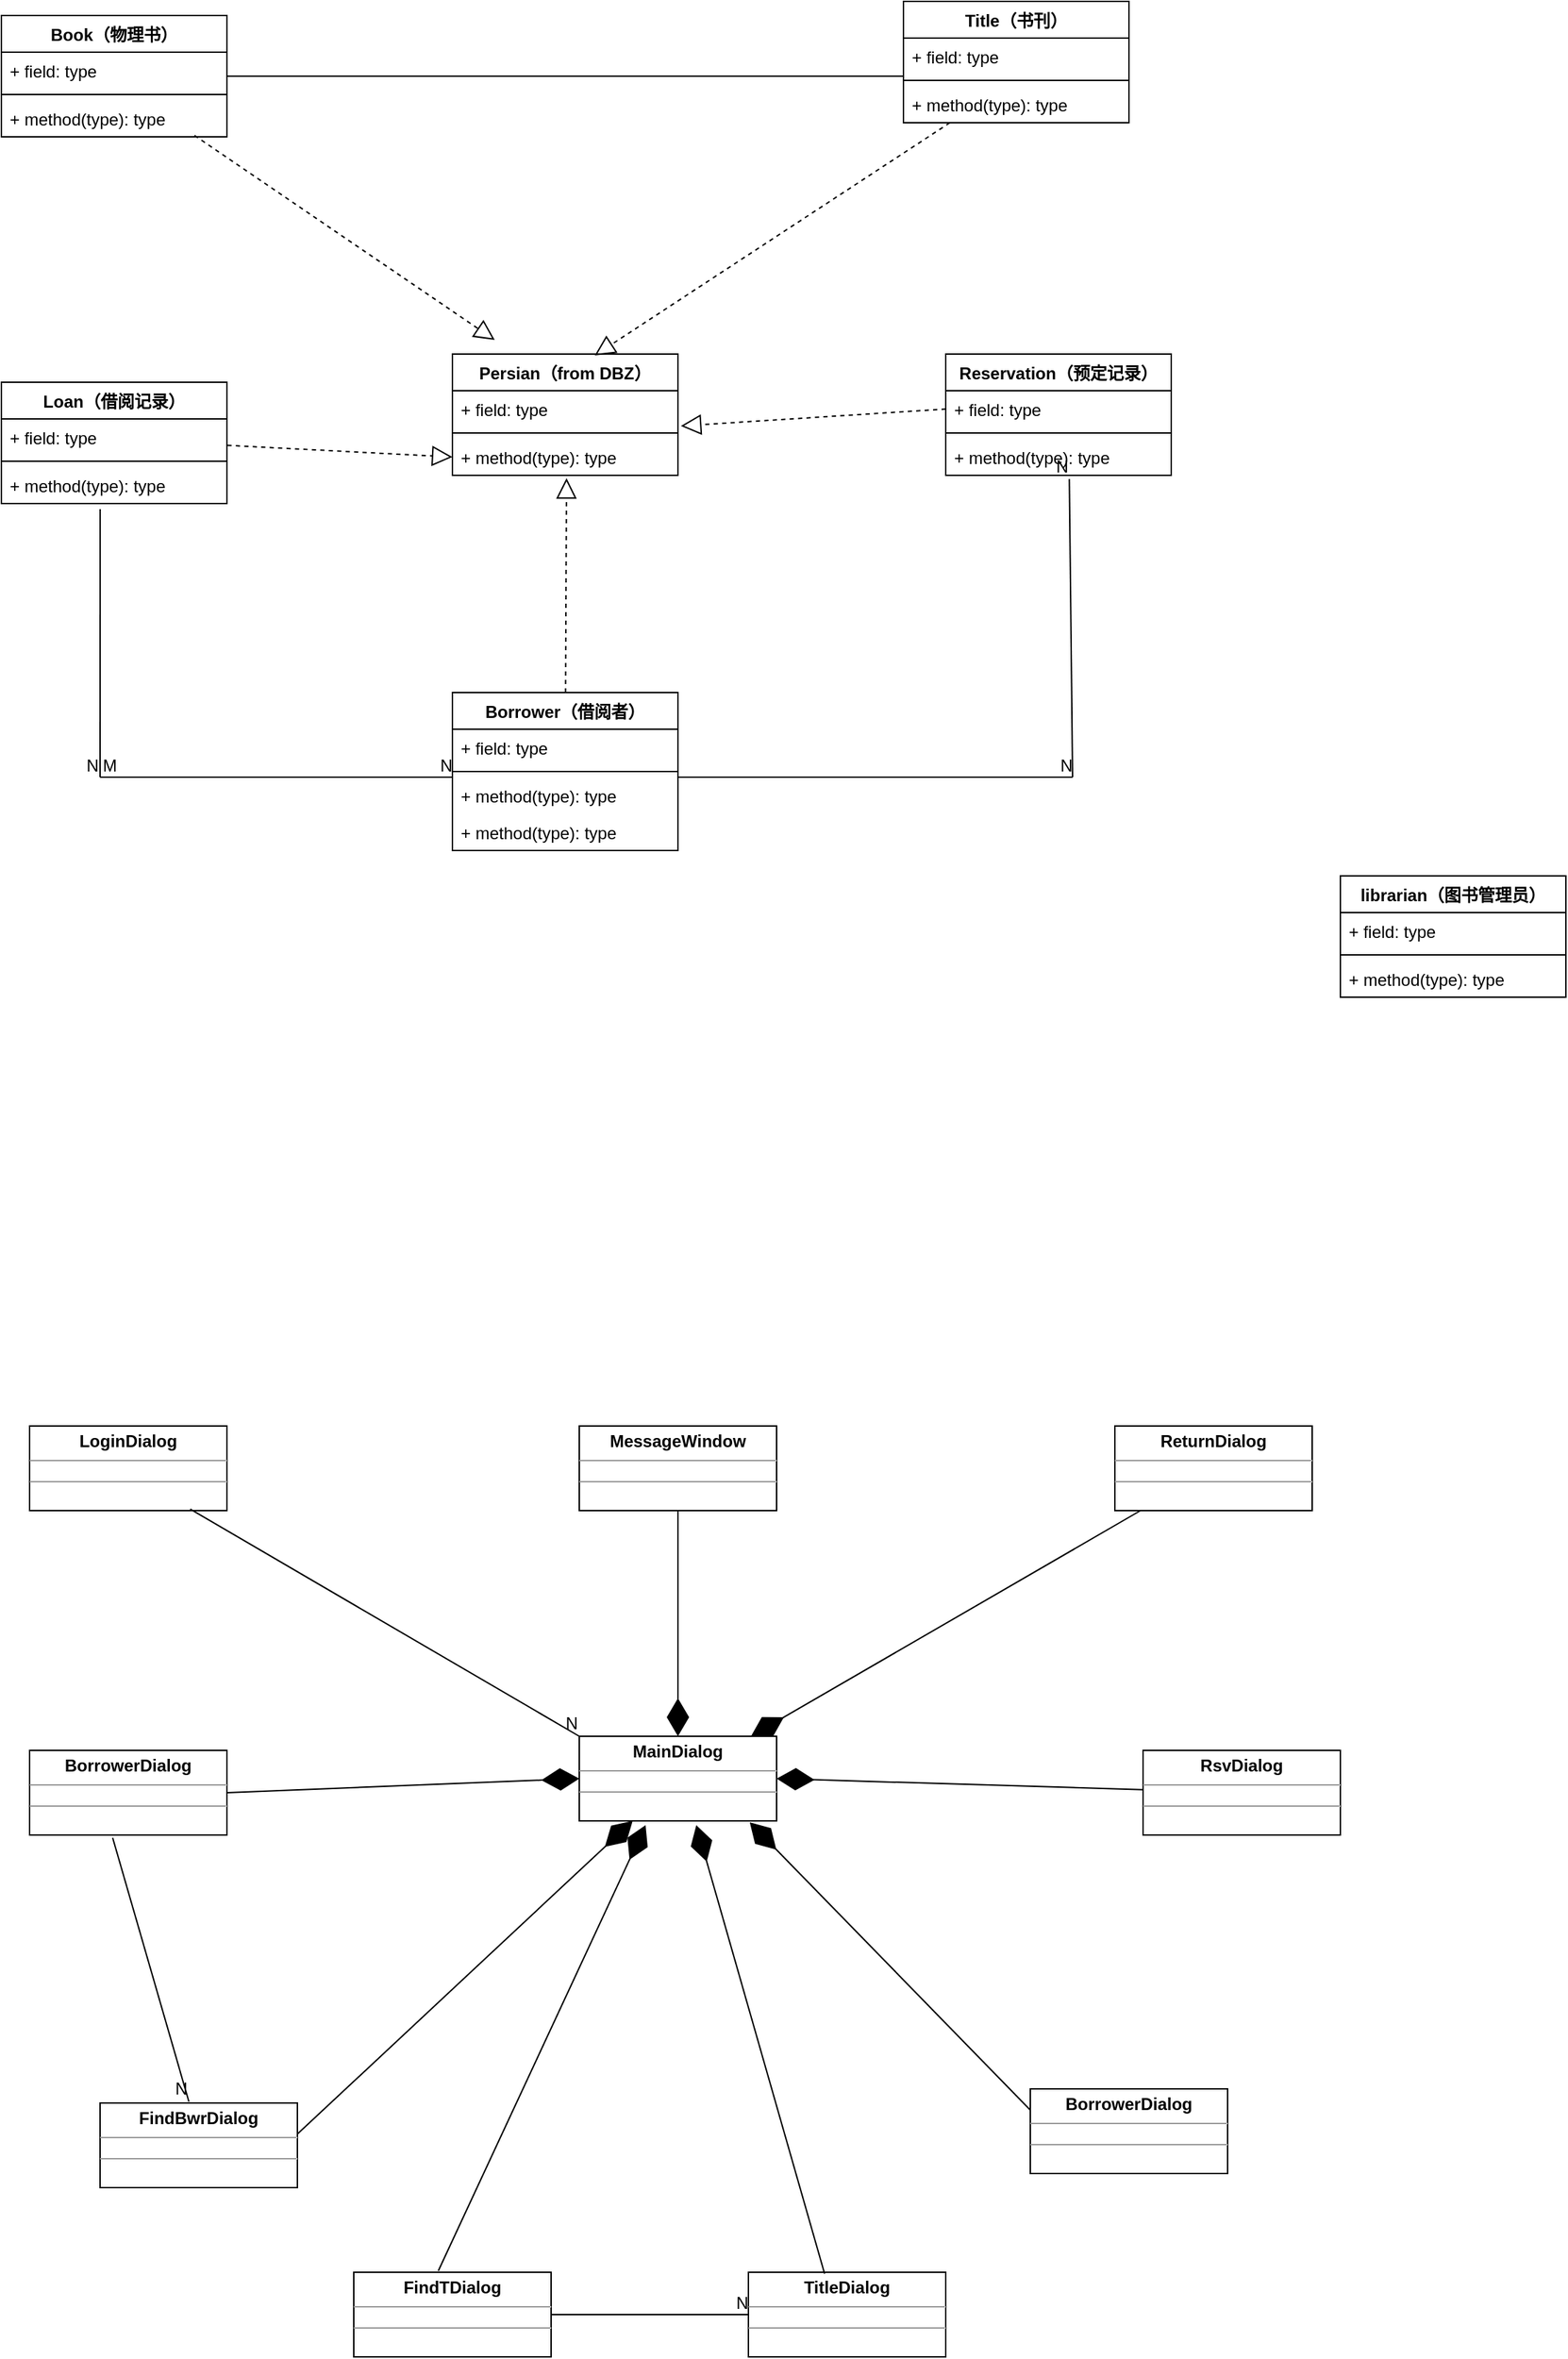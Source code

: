 <mxfile version="20.5.3" type="github">
  <diagram id="cHZBKy_fLDtVCj5SLkqQ" name="第 1 页">
    <mxGraphModel dx="1897" dy="953" grid="1" gridSize="10" guides="1" tooltips="1" connect="1" arrows="1" fold="1" page="0" pageScale="1" pageWidth="827" pageHeight="1169" math="0" shadow="0">
      <root>
        <mxCell id="0" />
        <mxCell id="1" parent="0" />
        <mxCell id="w4OH9tgenmO48qjcY2iN-1" value="Borrower（借阅者）" style="swimlane;fontStyle=1;align=center;verticalAlign=top;childLayout=stackLayout;horizontal=1;startSize=26;horizontalStack=0;resizeParent=1;resizeParentMax=0;resizeLast=0;collapsible=1;marginBottom=0;" vertex="1" parent="1">
          <mxGeometry x="160" y="630" width="160" height="112" as="geometry" />
        </mxCell>
        <mxCell id="w4OH9tgenmO48qjcY2iN-2" value="+ field: type" style="text;strokeColor=none;fillColor=none;align=left;verticalAlign=top;spacingLeft=4;spacingRight=4;overflow=hidden;rotatable=0;points=[[0,0.5],[1,0.5]];portConstraint=eastwest;" vertex="1" parent="w4OH9tgenmO48qjcY2iN-1">
          <mxGeometry y="26" width="160" height="26" as="geometry" />
        </mxCell>
        <mxCell id="w4OH9tgenmO48qjcY2iN-3" value="" style="line;strokeWidth=1;fillColor=none;align=left;verticalAlign=middle;spacingTop=-1;spacingLeft=3;spacingRight=3;rotatable=0;labelPosition=right;points=[];portConstraint=eastwest;strokeColor=inherit;" vertex="1" parent="w4OH9tgenmO48qjcY2iN-1">
          <mxGeometry y="52" width="160" height="8" as="geometry" />
        </mxCell>
        <mxCell id="w4OH9tgenmO48qjcY2iN-45" value="+ method(type): type" style="text;strokeColor=none;fillColor=none;align=left;verticalAlign=top;spacingLeft=4;spacingRight=4;overflow=hidden;rotatable=0;points=[[0,0.5],[1,0.5]];portConstraint=eastwest;" vertex="1" parent="w4OH9tgenmO48qjcY2iN-1">
          <mxGeometry y="60" width="160" height="26" as="geometry" />
        </mxCell>
        <mxCell id="w4OH9tgenmO48qjcY2iN-4" value="+ method(type): type" style="text;strokeColor=none;fillColor=none;align=left;verticalAlign=top;spacingLeft=4;spacingRight=4;overflow=hidden;rotatable=0;points=[[0,0.5],[1,0.5]];portConstraint=eastwest;" vertex="1" parent="w4OH9tgenmO48qjcY2iN-1">
          <mxGeometry y="86" width="160" height="26" as="geometry" />
        </mxCell>
        <mxCell id="w4OH9tgenmO48qjcY2iN-6" value="Title（书刊）" style="swimlane;fontStyle=1;align=center;verticalAlign=top;childLayout=stackLayout;horizontal=1;startSize=26;horizontalStack=0;resizeParent=1;resizeParentMax=0;resizeLast=0;collapsible=1;marginBottom=0;" vertex="1" parent="1">
          <mxGeometry x="480" y="140" width="160" height="86" as="geometry" />
        </mxCell>
        <mxCell id="w4OH9tgenmO48qjcY2iN-7" value="+ field: type" style="text;strokeColor=none;fillColor=none;align=left;verticalAlign=top;spacingLeft=4;spacingRight=4;overflow=hidden;rotatable=0;points=[[0,0.5],[1,0.5]];portConstraint=eastwest;" vertex="1" parent="w4OH9tgenmO48qjcY2iN-6">
          <mxGeometry y="26" width="160" height="26" as="geometry" />
        </mxCell>
        <mxCell id="w4OH9tgenmO48qjcY2iN-8" value="" style="line;strokeWidth=1;fillColor=none;align=left;verticalAlign=middle;spacingTop=-1;spacingLeft=3;spacingRight=3;rotatable=0;labelPosition=right;points=[];portConstraint=eastwest;strokeColor=inherit;" vertex="1" parent="w4OH9tgenmO48qjcY2iN-6">
          <mxGeometry y="52" width="160" height="8" as="geometry" />
        </mxCell>
        <mxCell id="w4OH9tgenmO48qjcY2iN-9" value="+ method(type): type" style="text;strokeColor=none;fillColor=none;align=left;verticalAlign=top;spacingLeft=4;spacingRight=4;overflow=hidden;rotatable=0;points=[[0,0.5],[1,0.5]];portConstraint=eastwest;" vertex="1" parent="w4OH9tgenmO48qjcY2iN-6">
          <mxGeometry y="60" width="160" height="26" as="geometry" />
        </mxCell>
        <mxCell id="w4OH9tgenmO48qjcY2iN-10" value="Book（物理书）" style="swimlane;fontStyle=1;align=center;verticalAlign=top;childLayout=stackLayout;horizontal=1;startSize=26;horizontalStack=0;resizeParent=1;resizeParentMax=0;resizeLast=0;collapsible=1;marginBottom=0;" vertex="1" parent="1">
          <mxGeometry x="-160" y="150" width="160" height="86" as="geometry">
            <mxRectangle x="-250" y="390" width="130" height="30" as="alternateBounds" />
          </mxGeometry>
        </mxCell>
        <mxCell id="w4OH9tgenmO48qjcY2iN-11" value="+ field: type" style="text;strokeColor=none;fillColor=none;align=left;verticalAlign=top;spacingLeft=4;spacingRight=4;overflow=hidden;rotatable=0;points=[[0,0.5],[1,0.5]];portConstraint=eastwest;" vertex="1" parent="w4OH9tgenmO48qjcY2iN-10">
          <mxGeometry y="26" width="160" height="26" as="geometry" />
        </mxCell>
        <mxCell id="w4OH9tgenmO48qjcY2iN-12" value="" style="line;strokeWidth=1;fillColor=none;align=left;verticalAlign=middle;spacingTop=-1;spacingLeft=3;spacingRight=3;rotatable=0;labelPosition=right;points=[];portConstraint=eastwest;strokeColor=inherit;" vertex="1" parent="w4OH9tgenmO48qjcY2iN-10">
          <mxGeometry y="52" width="160" height="8" as="geometry" />
        </mxCell>
        <mxCell id="w4OH9tgenmO48qjcY2iN-13" value="+ method(type): type" style="text;strokeColor=none;fillColor=none;align=left;verticalAlign=top;spacingLeft=4;spacingRight=4;overflow=hidden;rotatable=0;points=[[0,0.5],[1,0.5]];portConstraint=eastwest;" vertex="1" parent="w4OH9tgenmO48qjcY2iN-10">
          <mxGeometry y="60" width="160" height="26" as="geometry" />
        </mxCell>
        <mxCell id="w4OH9tgenmO48qjcY2iN-14" value="Loan（借阅记录）" style="swimlane;fontStyle=1;align=center;verticalAlign=top;childLayout=stackLayout;horizontal=1;startSize=26;horizontalStack=0;resizeParent=1;resizeParentMax=0;resizeLast=0;collapsible=1;marginBottom=0;" vertex="1" parent="1">
          <mxGeometry x="-160" y="410" width="160" height="86" as="geometry" />
        </mxCell>
        <mxCell id="w4OH9tgenmO48qjcY2iN-15" value="+ field: type" style="text;strokeColor=none;fillColor=none;align=left;verticalAlign=top;spacingLeft=4;spacingRight=4;overflow=hidden;rotatable=0;points=[[0,0.5],[1,0.5]];portConstraint=eastwest;" vertex="1" parent="w4OH9tgenmO48qjcY2iN-14">
          <mxGeometry y="26" width="160" height="26" as="geometry" />
        </mxCell>
        <mxCell id="w4OH9tgenmO48qjcY2iN-16" value="" style="line;strokeWidth=1;fillColor=none;align=left;verticalAlign=middle;spacingTop=-1;spacingLeft=3;spacingRight=3;rotatable=0;labelPosition=right;points=[];portConstraint=eastwest;strokeColor=inherit;" vertex="1" parent="w4OH9tgenmO48qjcY2iN-14">
          <mxGeometry y="52" width="160" height="8" as="geometry" />
        </mxCell>
        <mxCell id="w4OH9tgenmO48qjcY2iN-17" value="+ method(type): type" style="text;strokeColor=none;fillColor=none;align=left;verticalAlign=top;spacingLeft=4;spacingRight=4;overflow=hidden;rotatable=0;points=[[0,0.5],[1,0.5]];portConstraint=eastwest;" vertex="1" parent="w4OH9tgenmO48qjcY2iN-14">
          <mxGeometry y="60" width="160" height="26" as="geometry" />
        </mxCell>
        <mxCell id="w4OH9tgenmO48qjcY2iN-18" value="Reservation（预定记录）" style="swimlane;fontStyle=1;align=center;verticalAlign=top;childLayout=stackLayout;horizontal=1;startSize=26;horizontalStack=0;resizeParent=1;resizeParentMax=0;resizeLast=0;collapsible=1;marginBottom=0;" vertex="1" parent="1">
          <mxGeometry x="510" y="390" width="160" height="86" as="geometry" />
        </mxCell>
        <mxCell id="w4OH9tgenmO48qjcY2iN-19" value="+ field: type" style="text;strokeColor=none;fillColor=none;align=left;verticalAlign=top;spacingLeft=4;spacingRight=4;overflow=hidden;rotatable=0;points=[[0,0.5],[1,0.5]];portConstraint=eastwest;" vertex="1" parent="w4OH9tgenmO48qjcY2iN-18">
          <mxGeometry y="26" width="160" height="26" as="geometry" />
        </mxCell>
        <mxCell id="w4OH9tgenmO48qjcY2iN-20" value="" style="line;strokeWidth=1;fillColor=none;align=left;verticalAlign=middle;spacingTop=-1;spacingLeft=3;spacingRight=3;rotatable=0;labelPosition=right;points=[];portConstraint=eastwest;strokeColor=inherit;" vertex="1" parent="w4OH9tgenmO48qjcY2iN-18">
          <mxGeometry y="52" width="160" height="8" as="geometry" />
        </mxCell>
        <mxCell id="w4OH9tgenmO48qjcY2iN-21" value="+ method(type): type" style="text;strokeColor=none;fillColor=none;align=left;verticalAlign=top;spacingLeft=4;spacingRight=4;overflow=hidden;rotatable=0;points=[[0,0.5],[1,0.5]];portConstraint=eastwest;" vertex="1" parent="w4OH9tgenmO48qjcY2iN-18">
          <mxGeometry y="60" width="160" height="26" as="geometry" />
        </mxCell>
        <mxCell id="w4OH9tgenmO48qjcY2iN-22" value="librarian（图书管理员）" style="swimlane;fontStyle=1;align=center;verticalAlign=top;childLayout=stackLayout;horizontal=1;startSize=26;horizontalStack=0;resizeParent=1;resizeParentMax=0;resizeLast=0;collapsible=1;marginBottom=0;" vertex="1" parent="1">
          <mxGeometry x="790" y="760" width="160" height="86" as="geometry" />
        </mxCell>
        <mxCell id="w4OH9tgenmO48qjcY2iN-23" value="+ field: type" style="text;strokeColor=none;fillColor=none;align=left;verticalAlign=top;spacingLeft=4;spacingRight=4;overflow=hidden;rotatable=0;points=[[0,0.5],[1,0.5]];portConstraint=eastwest;" vertex="1" parent="w4OH9tgenmO48qjcY2iN-22">
          <mxGeometry y="26" width="160" height="26" as="geometry" />
        </mxCell>
        <mxCell id="w4OH9tgenmO48qjcY2iN-24" value="" style="line;strokeWidth=1;fillColor=none;align=left;verticalAlign=middle;spacingTop=-1;spacingLeft=3;spacingRight=3;rotatable=0;labelPosition=right;points=[];portConstraint=eastwest;strokeColor=inherit;" vertex="1" parent="w4OH9tgenmO48qjcY2iN-22">
          <mxGeometry y="52" width="160" height="8" as="geometry" />
        </mxCell>
        <mxCell id="w4OH9tgenmO48qjcY2iN-25" value="+ method(type): type" style="text;strokeColor=none;fillColor=none;align=left;verticalAlign=top;spacingLeft=4;spacingRight=4;overflow=hidden;rotatable=0;points=[[0,0.5],[1,0.5]];portConstraint=eastwest;" vertex="1" parent="w4OH9tgenmO48qjcY2iN-22">
          <mxGeometry y="60" width="160" height="26" as="geometry" />
        </mxCell>
        <mxCell id="w4OH9tgenmO48qjcY2iN-28" value="Persian（from DBZ）" style="swimlane;fontStyle=1;align=center;verticalAlign=top;childLayout=stackLayout;horizontal=1;startSize=26;horizontalStack=0;resizeParent=1;resizeParentMax=0;resizeLast=0;collapsible=1;marginBottom=0;" vertex="1" parent="1">
          <mxGeometry x="160" y="390" width="160" height="86" as="geometry" />
        </mxCell>
        <mxCell id="w4OH9tgenmO48qjcY2iN-29" value="+ field: type" style="text;strokeColor=none;fillColor=none;align=left;verticalAlign=top;spacingLeft=4;spacingRight=4;overflow=hidden;rotatable=0;points=[[0,0.5],[1,0.5]];portConstraint=eastwest;" vertex="1" parent="w4OH9tgenmO48qjcY2iN-28">
          <mxGeometry y="26" width="160" height="26" as="geometry" />
        </mxCell>
        <mxCell id="w4OH9tgenmO48qjcY2iN-30" value="" style="line;strokeWidth=1;fillColor=none;align=left;verticalAlign=middle;spacingTop=-1;spacingLeft=3;spacingRight=3;rotatable=0;labelPosition=right;points=[];portConstraint=eastwest;strokeColor=inherit;" vertex="1" parent="w4OH9tgenmO48qjcY2iN-28">
          <mxGeometry y="52" width="160" height="8" as="geometry" />
        </mxCell>
        <mxCell id="w4OH9tgenmO48qjcY2iN-31" value="+ method(type): type" style="text;strokeColor=none;fillColor=none;align=left;verticalAlign=top;spacingLeft=4;spacingRight=4;overflow=hidden;rotatable=0;points=[[0,0.5],[1,0.5]];portConstraint=eastwest;" vertex="1" parent="w4OH9tgenmO48qjcY2iN-28">
          <mxGeometry y="60" width="160" height="26" as="geometry" />
        </mxCell>
        <mxCell id="w4OH9tgenmO48qjcY2iN-32" value="" style="line;strokeWidth=1;fillColor=none;align=left;verticalAlign=middle;spacingTop=-1;spacingLeft=3;spacingRight=3;rotatable=0;labelPosition=right;points=[];portConstraint=eastwest;strokeColor=inherit;" vertex="1" parent="1">
          <mxGeometry y="189" width="480" height="8" as="geometry" />
        </mxCell>
        <mxCell id="w4OH9tgenmO48qjcY2iN-35" value="" style="endArrow=block;dashed=1;endFill=0;endSize=12;html=1;rounded=0;entryX=0.631;entryY=0.012;entryDx=0;entryDy=0;entryPerimeter=0;exitX=0.206;exitY=1;exitDx=0;exitDy=0;exitPerimeter=0;" edge="1" parent="1" source="w4OH9tgenmO48qjcY2iN-9" target="w4OH9tgenmO48qjcY2iN-28">
          <mxGeometry width="160" relative="1" as="geometry">
            <mxPoint x="310" y="250" as="sourcePoint" />
            <mxPoint x="520" y="240" as="targetPoint" />
          </mxGeometry>
        </mxCell>
        <mxCell id="w4OH9tgenmO48qjcY2iN-38" value="" style="endArrow=block;dashed=1;endFill=0;endSize=12;html=1;rounded=0;exitX=0.856;exitY=0.962;exitDx=0;exitDy=0;exitPerimeter=0;" edge="1" parent="1" source="w4OH9tgenmO48qjcY2iN-13">
          <mxGeometry width="160" relative="1" as="geometry">
            <mxPoint x="40" y="360" as="sourcePoint" />
            <mxPoint x="190" y="380" as="targetPoint" />
          </mxGeometry>
        </mxCell>
        <mxCell id="w4OH9tgenmO48qjcY2iN-39" value="" style="endArrow=block;dashed=1;endFill=0;endSize=12;html=1;rounded=0;entryX=0;entryY=0.5;entryDx=0;entryDy=0;exitX=1.002;exitY=0.721;exitDx=0;exitDy=0;exitPerimeter=0;" edge="1" parent="1" source="w4OH9tgenmO48qjcY2iN-15" target="w4OH9tgenmO48qjcY2iN-31">
          <mxGeometry width="160" relative="1" as="geometry">
            <mxPoint y="470" as="sourcePoint" />
            <mxPoint x="160" y="460" as="targetPoint" />
          </mxGeometry>
        </mxCell>
        <mxCell id="w4OH9tgenmO48qjcY2iN-40" value="" style="endArrow=block;dashed=1;endFill=0;endSize=12;html=1;rounded=0;exitX=0;exitY=0.5;exitDx=0;exitDy=0;entryX=1.013;entryY=0.962;entryDx=0;entryDy=0;entryPerimeter=0;" edge="1" parent="1" source="w4OH9tgenmO48qjcY2iN-19" target="w4OH9tgenmO48qjcY2iN-29">
          <mxGeometry width="160" relative="1" as="geometry">
            <mxPoint x="340" y="600" as="sourcePoint" />
            <mxPoint x="500" y="600" as="targetPoint" />
          </mxGeometry>
        </mxCell>
        <mxCell id="w4OH9tgenmO48qjcY2iN-41" value="" style="endArrow=block;dashed=1;endFill=0;endSize=12;html=1;rounded=0;entryX=0.506;entryY=1.077;entryDx=0;entryDy=0;entryPerimeter=0;" edge="1" parent="1" source="w4OH9tgenmO48qjcY2iN-1" target="w4OH9tgenmO48qjcY2iN-31">
          <mxGeometry width="160" relative="1" as="geometry">
            <mxPoint x="280" y="610" as="sourcePoint" />
            <mxPoint x="440" y="610" as="targetPoint" />
          </mxGeometry>
        </mxCell>
        <mxCell id="w4OH9tgenmO48qjcY2iN-57" value="&lt;p style=&quot;margin:0px;margin-top:4px;text-align:center;&quot;&gt;&lt;b&gt;MessageWindow&lt;/b&gt;&lt;/p&gt;&lt;hr size=&quot;1&quot;&gt;&lt;div style=&quot;height:2px;&quot;&gt;&lt;/div&gt;&lt;hr size=&quot;1&quot;&gt;&lt;div style=&quot;height:2px;&quot;&gt;&lt;/div&gt;" style="verticalAlign=top;align=left;overflow=fill;fontSize=12;fontFamily=Helvetica;html=1;" vertex="1" parent="1">
          <mxGeometry x="250" y="1150" width="140" height="60" as="geometry" />
        </mxCell>
        <mxCell id="w4OH9tgenmO48qjcY2iN-58" value="&lt;p style=&quot;margin:0px;margin-top:4px;text-align:center;&quot;&gt;&lt;b&gt;LoginDialog&lt;/b&gt;&lt;/p&gt;&lt;hr size=&quot;1&quot;&gt;&lt;div style=&quot;height:2px;&quot;&gt;&lt;/div&gt;&lt;hr size=&quot;1&quot;&gt;&lt;div style=&quot;height:2px;&quot;&gt;&lt;/div&gt;" style="verticalAlign=top;align=left;overflow=fill;fontSize=12;fontFamily=Helvetica;html=1;" vertex="1" parent="1">
          <mxGeometry x="-140" y="1150" width="140" height="60" as="geometry" />
        </mxCell>
        <mxCell id="w4OH9tgenmO48qjcY2iN-59" value="&lt;p style=&quot;margin:0px;margin-top:4px;text-align:center;&quot;&gt;&lt;b&gt;ReturnDialog&lt;/b&gt;&lt;/p&gt;&lt;hr size=&quot;1&quot;&gt;&lt;div style=&quot;height:2px;&quot;&gt;&lt;/div&gt;&lt;hr size=&quot;1&quot;&gt;&lt;div style=&quot;height:2px;&quot;&gt;&lt;/div&gt;" style="verticalAlign=top;align=left;overflow=fill;fontSize=12;fontFamily=Helvetica;html=1;" vertex="1" parent="1">
          <mxGeometry x="630" y="1150" width="140" height="60" as="geometry" />
        </mxCell>
        <mxCell id="w4OH9tgenmO48qjcY2iN-60" value="&lt;p style=&quot;margin:0px;margin-top:4px;text-align:center;&quot;&gt;&lt;b&gt;BorrowerDialog&lt;/b&gt;&lt;/p&gt;&lt;hr size=&quot;1&quot;&gt;&lt;div style=&quot;height:2px;&quot;&gt;&lt;/div&gt;&lt;hr size=&quot;1&quot;&gt;&lt;div style=&quot;height:2px;&quot;&gt;&lt;/div&gt;" style="verticalAlign=top;align=left;overflow=fill;fontSize=12;fontFamily=Helvetica;html=1;" vertex="1" parent="1">
          <mxGeometry x="-140" y="1380" width="140" height="60" as="geometry" />
        </mxCell>
        <mxCell id="w4OH9tgenmO48qjcY2iN-61" value="&lt;p style=&quot;margin:0px;margin-top:4px;text-align:center;&quot;&gt;&lt;b&gt;MainDialog&lt;/b&gt;&lt;/p&gt;&lt;hr size=&quot;1&quot;&gt;&lt;div style=&quot;height:2px;&quot;&gt;&lt;/div&gt;&lt;hr size=&quot;1&quot;&gt;&lt;div style=&quot;height:2px;&quot;&gt;&lt;/div&gt;" style="verticalAlign=top;align=left;overflow=fill;fontSize=12;fontFamily=Helvetica;html=1;" vertex="1" parent="1">
          <mxGeometry x="250" y="1370" width="140" height="60" as="geometry" />
        </mxCell>
        <mxCell id="w4OH9tgenmO48qjcY2iN-62" value="&lt;p style=&quot;margin:0px;margin-top:4px;text-align:center;&quot;&gt;&lt;b&gt;RsvDialog&lt;/b&gt;&lt;/p&gt;&lt;hr size=&quot;1&quot;&gt;&lt;div style=&quot;height:2px;&quot;&gt;&lt;/div&gt;&lt;hr size=&quot;1&quot;&gt;&lt;div style=&quot;height:2px;&quot;&gt;&lt;/div&gt;" style="verticalAlign=top;align=left;overflow=fill;fontSize=12;fontFamily=Helvetica;html=1;" vertex="1" parent="1">
          <mxGeometry x="650" y="1380" width="140" height="60" as="geometry" />
        </mxCell>
        <mxCell id="w4OH9tgenmO48qjcY2iN-67" value="&lt;p style=&quot;margin:0px;margin-top:4px;text-align:center;&quot;&gt;&lt;b&gt;FindBwrDialog&lt;/b&gt;&lt;/p&gt;&lt;hr size=&quot;1&quot;&gt;&lt;div style=&quot;height:2px;&quot;&gt;&lt;/div&gt;&lt;hr size=&quot;1&quot;&gt;&lt;div style=&quot;height:2px;&quot;&gt;&lt;/div&gt;" style="verticalAlign=top;align=left;overflow=fill;fontSize=12;fontFamily=Helvetica;html=1;" vertex="1" parent="1">
          <mxGeometry x="-90" y="1630" width="140" height="60" as="geometry" />
        </mxCell>
        <mxCell id="w4OH9tgenmO48qjcY2iN-68" value="&lt;p style=&quot;margin:0px;margin-top:4px;text-align:center;&quot;&gt;&lt;b&gt;FindTDialog&lt;/b&gt;&lt;/p&gt;&lt;hr size=&quot;1&quot;&gt;&lt;div style=&quot;height:2px;&quot;&gt;&lt;/div&gt;&lt;hr size=&quot;1&quot;&gt;&lt;div style=&quot;height:2px;&quot;&gt;&lt;/div&gt;" style="verticalAlign=top;align=left;overflow=fill;fontSize=12;fontFamily=Helvetica;html=1;" vertex="1" parent="1">
          <mxGeometry x="90" y="1750" width="140" height="60" as="geometry" />
        </mxCell>
        <mxCell id="w4OH9tgenmO48qjcY2iN-69" value="&lt;p style=&quot;margin:0px;margin-top:4px;text-align:center;&quot;&gt;&lt;b&gt;BorrowerDialog&lt;/b&gt;&lt;/p&gt;&lt;hr size=&quot;1&quot;&gt;&lt;div style=&quot;height:2px;&quot;&gt;&lt;/div&gt;&lt;hr size=&quot;1&quot;&gt;&lt;div style=&quot;height:2px;&quot;&gt;&lt;/div&gt;" style="verticalAlign=top;align=left;overflow=fill;fontSize=12;fontFamily=Helvetica;html=1;" vertex="1" parent="1">
          <mxGeometry x="570" y="1620" width="140" height="60" as="geometry" />
        </mxCell>
        <mxCell id="w4OH9tgenmO48qjcY2iN-70" value="&lt;p style=&quot;margin:0px;margin-top:4px;text-align:center;&quot;&gt;&lt;b&gt;TitleDialog&lt;/b&gt;&lt;/p&gt;&lt;hr size=&quot;1&quot;&gt;&lt;div style=&quot;height:2px;&quot;&gt;&lt;/div&gt;&lt;hr size=&quot;1&quot;&gt;&lt;div style=&quot;height:2px;&quot;&gt;&lt;/div&gt;" style="verticalAlign=top;align=left;overflow=fill;fontSize=12;fontFamily=Helvetica;html=1;" vertex="1" parent="1">
          <mxGeometry x="370" y="1750" width="140" height="60" as="geometry" />
        </mxCell>
        <mxCell id="w4OH9tgenmO48qjcY2iN-78" value="" style="endArrow=none;html=1;rounded=0;exitX=0.814;exitY=0.983;exitDx=0;exitDy=0;exitPerimeter=0;" edge="1" parent="1" source="w4OH9tgenmO48qjcY2iN-58">
          <mxGeometry relative="1" as="geometry">
            <mxPoint x="90" y="1370" as="sourcePoint" />
            <mxPoint x="250" y="1370" as="targetPoint" />
          </mxGeometry>
        </mxCell>
        <mxCell id="w4OH9tgenmO48qjcY2iN-79" value="N" style="resizable=0;html=1;align=right;verticalAlign=bottom;" connectable="0" vertex="1" parent="w4OH9tgenmO48qjcY2iN-78">
          <mxGeometry x="1" relative="1" as="geometry" />
        </mxCell>
        <mxCell id="w4OH9tgenmO48qjcY2iN-80" value="" style="endArrow=diamondThin;endFill=1;endSize=24;html=1;rounded=0;entryX=0.5;entryY=0;entryDx=0;entryDy=0;" edge="1" parent="1" source="w4OH9tgenmO48qjcY2iN-57" target="w4OH9tgenmO48qjcY2iN-61">
          <mxGeometry width="160" relative="1" as="geometry">
            <mxPoint x="240" y="1270" as="sourcePoint" />
            <mxPoint x="400" y="1270" as="targetPoint" />
          </mxGeometry>
        </mxCell>
        <mxCell id="w4OH9tgenmO48qjcY2iN-82" value="" style="endArrow=diamondThin;endFill=1;endSize=24;html=1;rounded=0;exitX=0;exitY=0.25;exitDx=0;exitDy=0;entryX=0.864;entryY=1.017;entryDx=0;entryDy=0;entryPerimeter=0;" edge="1" parent="1" source="w4OH9tgenmO48qjcY2iN-69" target="w4OH9tgenmO48qjcY2iN-61">
          <mxGeometry width="160" relative="1" as="geometry">
            <mxPoint x="470" y="1520" as="sourcePoint" />
            <mxPoint x="630" y="1520" as="targetPoint" />
          </mxGeometry>
        </mxCell>
        <mxCell id="w4OH9tgenmO48qjcY2iN-83" value="" style="endArrow=diamondThin;endFill=1;endSize=24;html=1;rounded=0;exitX=0.386;exitY=0.017;exitDx=0;exitDy=0;exitPerimeter=0;entryX=0.593;entryY=1.05;entryDx=0;entryDy=0;entryPerimeter=0;" edge="1" parent="1" source="w4OH9tgenmO48qjcY2iN-70" target="w4OH9tgenmO48qjcY2iN-61">
          <mxGeometry width="160" relative="1" as="geometry">
            <mxPoint x="370" y="1670" as="sourcePoint" />
            <mxPoint x="530" y="1670" as="targetPoint" />
          </mxGeometry>
        </mxCell>
        <mxCell id="w4OH9tgenmO48qjcY2iN-84" value="" style="endArrow=diamondThin;endFill=1;endSize=24;html=1;rounded=0;entryX=0.336;entryY=1.05;entryDx=0;entryDy=0;entryPerimeter=0;" edge="1" parent="1" target="w4OH9tgenmO48qjcY2iN-61">
          <mxGeometry width="160" relative="1" as="geometry">
            <mxPoint x="150" y="1749" as="sourcePoint" />
            <mxPoint x="310" y="1749" as="targetPoint" />
          </mxGeometry>
        </mxCell>
        <mxCell id="w4OH9tgenmO48qjcY2iN-85" value="" style="endArrow=diamondThin;endFill=1;endSize=24;html=1;rounded=0;" edge="1" parent="1" source="w4OH9tgenmO48qjcY2iN-59" target="w4OH9tgenmO48qjcY2iN-61">
          <mxGeometry width="160" relative="1" as="geometry">
            <mxPoint x="280" y="1540" as="sourcePoint" />
            <mxPoint x="440" y="1540" as="targetPoint" />
          </mxGeometry>
        </mxCell>
        <mxCell id="w4OH9tgenmO48qjcY2iN-86" value="" style="endArrow=diamondThin;endFill=1;endSize=24;html=1;rounded=0;entryX=1;entryY=0.5;entryDx=0;entryDy=0;" edge="1" parent="1" source="w4OH9tgenmO48qjcY2iN-62" target="w4OH9tgenmO48qjcY2iN-61">
          <mxGeometry width="160" relative="1" as="geometry">
            <mxPoint x="280" y="1540" as="sourcePoint" />
            <mxPoint x="440" y="1540" as="targetPoint" />
          </mxGeometry>
        </mxCell>
        <mxCell id="w4OH9tgenmO48qjcY2iN-87" value="" style="endArrow=diamondThin;endFill=1;endSize=24;html=1;rounded=0;exitX=1;exitY=0.5;exitDx=0;exitDy=0;entryX=0;entryY=0.5;entryDx=0;entryDy=0;" edge="1" parent="1" source="w4OH9tgenmO48qjcY2iN-60" target="w4OH9tgenmO48qjcY2iN-61">
          <mxGeometry width="160" relative="1" as="geometry">
            <mxPoint x="280" y="1540" as="sourcePoint" />
            <mxPoint x="440" y="1540" as="targetPoint" />
          </mxGeometry>
        </mxCell>
        <mxCell id="w4OH9tgenmO48qjcY2iN-88" value="" style="endArrow=diamondThin;endFill=1;endSize=24;html=1;rounded=0;exitX=1;exitY=0.367;exitDx=0;exitDy=0;exitPerimeter=0;" edge="1" parent="1" source="w4OH9tgenmO48qjcY2iN-67" target="w4OH9tgenmO48qjcY2iN-61">
          <mxGeometry width="160" relative="1" as="geometry">
            <mxPoint x="280" y="1540" as="sourcePoint" />
            <mxPoint x="440" y="1540" as="targetPoint" />
          </mxGeometry>
        </mxCell>
        <mxCell id="w4OH9tgenmO48qjcY2iN-89" value="" style="endArrow=none;html=1;rounded=0;exitX=0.421;exitY=1.033;exitDx=0;exitDy=0;exitPerimeter=0;entryX=0.45;entryY=-0.017;entryDx=0;entryDy=0;entryPerimeter=0;" edge="1" parent="1" source="w4OH9tgenmO48qjcY2iN-60" target="w4OH9tgenmO48qjcY2iN-67">
          <mxGeometry relative="1" as="geometry">
            <mxPoint x="-160" y="1540" as="sourcePoint" />
            <mxPoint x="-80" y="1590" as="targetPoint" />
          </mxGeometry>
        </mxCell>
        <mxCell id="w4OH9tgenmO48qjcY2iN-90" value="N" style="resizable=0;html=1;align=right;verticalAlign=bottom;" connectable="0" vertex="1" parent="w4OH9tgenmO48qjcY2iN-89">
          <mxGeometry x="1" relative="1" as="geometry" />
        </mxCell>
        <mxCell id="w4OH9tgenmO48qjcY2iN-91" value="" style="endArrow=none;html=1;rounded=0;entryX=0;entryY=0.5;entryDx=0;entryDy=0;" edge="1" parent="1" source="w4OH9tgenmO48qjcY2iN-68" target="w4OH9tgenmO48qjcY2iN-70">
          <mxGeometry relative="1" as="geometry">
            <mxPoint x="230" y="1780" as="sourcePoint" />
            <mxPoint x="360" y="1780" as="targetPoint" />
          </mxGeometry>
        </mxCell>
        <mxCell id="w4OH9tgenmO48qjcY2iN-92" value="N" style="resizable=0;html=1;align=right;verticalAlign=bottom;" connectable="0" vertex="1" parent="w4OH9tgenmO48qjcY2iN-91">
          <mxGeometry x="1" relative="1" as="geometry" />
        </mxCell>
        <mxCell id="w4OH9tgenmO48qjcY2iN-93" value="" style="endArrow=none;html=1;rounded=0;" edge="1" parent="1">
          <mxGeometry relative="1" as="geometry">
            <mxPoint x="-90" y="690" as="sourcePoint" />
            <mxPoint x="160" y="690" as="targetPoint" />
          </mxGeometry>
        </mxCell>
        <mxCell id="w4OH9tgenmO48qjcY2iN-94" value="M" style="resizable=0;html=1;align=left;verticalAlign=bottom;" connectable="0" vertex="1" parent="w4OH9tgenmO48qjcY2iN-93">
          <mxGeometry x="-1" relative="1" as="geometry" />
        </mxCell>
        <mxCell id="w4OH9tgenmO48qjcY2iN-95" value="N" style="resizable=0;html=1;align=right;verticalAlign=bottom;" connectable="0" vertex="1" parent="w4OH9tgenmO48qjcY2iN-93">
          <mxGeometry x="1" relative="1" as="geometry" />
        </mxCell>
        <mxCell id="w4OH9tgenmO48qjcY2iN-99" value="" style="endArrow=none;html=1;rounded=0;exitX=0.438;exitY=1.154;exitDx=0;exitDy=0;exitPerimeter=0;" edge="1" parent="1" source="w4OH9tgenmO48qjcY2iN-17">
          <mxGeometry relative="1" as="geometry">
            <mxPoint x="-90" y="520" as="sourcePoint" />
            <mxPoint x="-90" y="690" as="targetPoint" />
          </mxGeometry>
        </mxCell>
        <mxCell id="w4OH9tgenmO48qjcY2iN-100" value="N" style="resizable=0;html=1;align=right;verticalAlign=bottom;" connectable="0" vertex="1" parent="w4OH9tgenmO48qjcY2iN-99">
          <mxGeometry x="1" relative="1" as="geometry" />
        </mxCell>
        <mxCell id="w4OH9tgenmO48qjcY2iN-103" value="" style="endArrow=none;html=1;rounded=0;" edge="1" parent="1">
          <mxGeometry relative="1" as="geometry">
            <mxPoint x="320" y="690" as="sourcePoint" />
            <mxPoint x="600" y="690" as="targetPoint" />
          </mxGeometry>
        </mxCell>
        <mxCell id="w4OH9tgenmO48qjcY2iN-104" value="N" style="resizable=0;html=1;align=right;verticalAlign=bottom;" connectable="0" vertex="1" parent="w4OH9tgenmO48qjcY2iN-103">
          <mxGeometry x="1" relative="1" as="geometry" />
        </mxCell>
        <mxCell id="w4OH9tgenmO48qjcY2iN-107" value="" style="endArrow=none;html=1;rounded=0;entryX=0.548;entryY=1.099;entryDx=0;entryDy=0;entryPerimeter=0;" edge="1" parent="1" target="w4OH9tgenmO48qjcY2iN-21">
          <mxGeometry relative="1" as="geometry">
            <mxPoint x="600" y="690" as="sourcePoint" />
            <mxPoint x="760" y="690" as="targetPoint" />
          </mxGeometry>
        </mxCell>
        <mxCell id="w4OH9tgenmO48qjcY2iN-108" value="N" style="resizable=0;html=1;align=right;verticalAlign=bottom;" connectable="0" vertex="1" parent="w4OH9tgenmO48qjcY2iN-107">
          <mxGeometry x="1" relative="1" as="geometry" />
        </mxCell>
      </root>
    </mxGraphModel>
  </diagram>
</mxfile>
